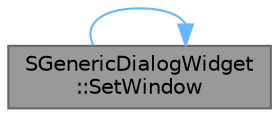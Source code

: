 digraph "SGenericDialogWidget::SetWindow"
{
 // INTERACTIVE_SVG=YES
 // LATEX_PDF_SIZE
  bgcolor="transparent";
  edge [fontname=Helvetica,fontsize=10,labelfontname=Helvetica,labelfontsize=10];
  node [fontname=Helvetica,fontsize=10,shape=box,height=0.2,width=0.4];
  rankdir="RL";
  Node1 [id="Node000001",label="SGenericDialogWidget\l::SetWindow",height=0.2,width=0.4,color="gray40", fillcolor="grey60", style="filled", fontcolor="black",tooltip="Sets the window of this dialog."];
  Node1 -> Node1 [id="edge1_Node000001_Node000001",dir="back",color="steelblue1",style="solid",tooltip=" "];
}
